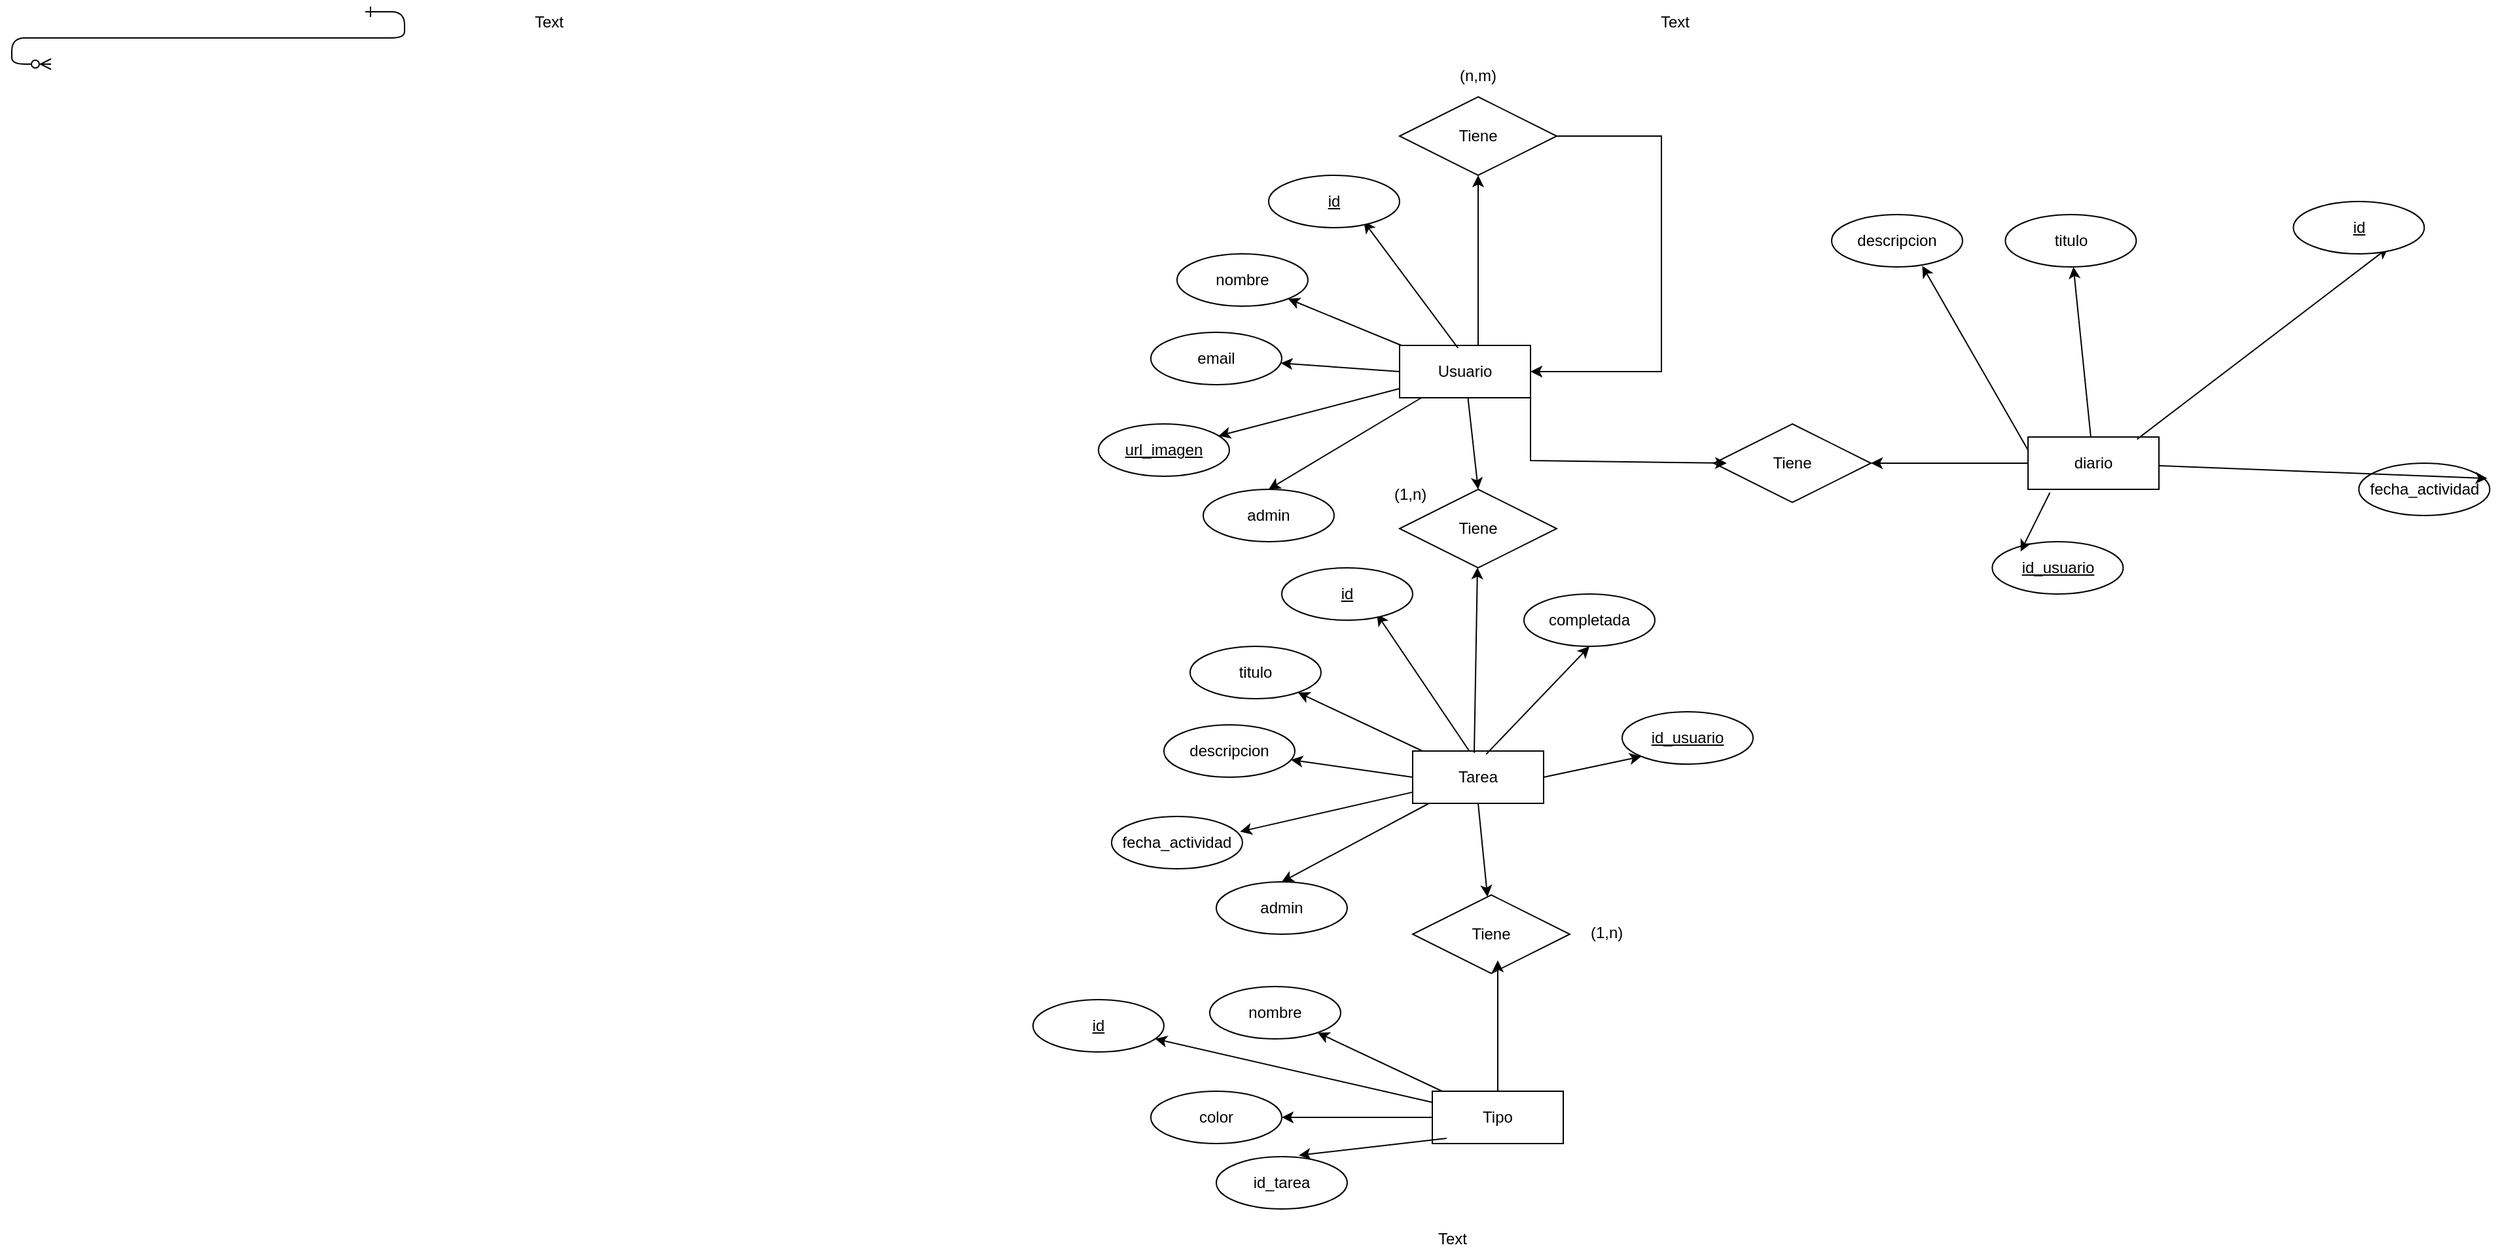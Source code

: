 <mxfile version="26.0.2">
  <diagram id="R2lEEEUBdFMjLlhIrx00" name="Page-1">
    <mxGraphModel dx="1687" dy="918" grid="1" gridSize="10" guides="1" tooltips="1" connect="1" arrows="1" fold="1" page="1" pageScale="1" pageWidth="850" pageHeight="1100" math="0" shadow="0" extFonts="Permanent Marker^https://fonts.googleapis.com/css?family=Permanent+Marker">
      <root>
        <mxCell id="0" />
        <mxCell id="1" parent="0" />
        <mxCell id="C-vyLk0tnHw3VtMMgP7b-12" value="" style="edgeStyle=entityRelationEdgeStyle;endArrow=ERzeroToMany;startArrow=ERone;endFill=1;startFill=0;" parent="1" target="C-vyLk0tnHw3VtMMgP7b-17" edge="1">
          <mxGeometry width="100" height="100" relative="1" as="geometry">
            <mxPoint x="700" y="165" as="sourcePoint" />
            <mxPoint x="460" y="205" as="targetPoint" />
          </mxGeometry>
        </mxCell>
        <mxCell id="lFk9IerQNJr3fiCkYtgy-2" value="Text" style="text;html=1;align=center;verticalAlign=middle;resizable=0;points=[];autosize=1;strokeColor=none;fillColor=none;" vertex="1" parent="1">
          <mxGeometry x="815" y="158" width="50" height="30" as="geometry" />
        </mxCell>
        <mxCell id="lFk9IerQNJr3fiCkYtgy-3" value="Text" style="text;html=1;align=center;verticalAlign=middle;resizable=0;points=[];autosize=1;strokeColor=none;fillColor=none;" vertex="1" parent="1">
          <mxGeometry x="1675" y="158" width="50" height="30" as="geometry" />
        </mxCell>
        <mxCell id="lFk9IerQNJr3fiCkYtgy-4" value="Usuario" style="whiteSpace=wrap;html=1;align=center;" vertex="1" parent="1">
          <mxGeometry x="1490" y="420" width="100" height="40" as="geometry" />
        </mxCell>
        <mxCell id="lFk9IerQNJr3fiCkYtgy-5" value="nombre" style="ellipse;whiteSpace=wrap;html=1;align=center;" vertex="1" parent="1">
          <mxGeometry x="1320" y="350" width="100" height="40" as="geometry" />
        </mxCell>
        <mxCell id="lFk9IerQNJr3fiCkYtgy-6" value="" style="endArrow=classic;html=1;rounded=0;" edge="1" parent="1" source="lFk9IerQNJr3fiCkYtgy-4" target="lFk9IerQNJr3fiCkYtgy-5">
          <mxGeometry width="50" height="50" relative="1" as="geometry">
            <mxPoint x="1540" y="570" as="sourcePoint" />
            <mxPoint x="1590" y="520" as="targetPoint" />
          </mxGeometry>
        </mxCell>
        <mxCell id="lFk9IerQNJr3fiCkYtgy-9" value="" style="endArrow=classic;html=1;rounded=0;entryX=0.5;entryY=0;entryDx=0;entryDy=0;" edge="1" parent="1" source="lFk9IerQNJr3fiCkYtgy-4" target="lFk9IerQNJr3fiCkYtgy-17">
          <mxGeometry width="50" height="50" relative="1" as="geometry">
            <mxPoint x="1480" y="540" as="sourcePoint" />
            <mxPoint x="1540" y="550" as="targetPoint" />
          </mxGeometry>
        </mxCell>
        <mxCell id="lFk9IerQNJr3fiCkYtgy-11" value="" style="endArrow=classic;html=1;rounded=0;exitX=0.446;exitY=0.05;exitDx=0;exitDy=0;entryX=0.726;entryY=0.88;entryDx=0;entryDy=0;exitPerimeter=0;entryPerimeter=0;" edge="1" parent="1" source="lFk9IerQNJr3fiCkYtgy-4" target="lFk9IerQNJr3fiCkYtgy-12">
          <mxGeometry width="50" height="50" relative="1" as="geometry">
            <mxPoint x="1510" y="540" as="sourcePoint" />
            <mxPoint x="1560" y="490" as="targetPoint" />
          </mxGeometry>
        </mxCell>
        <mxCell id="lFk9IerQNJr3fiCkYtgy-12" value="id" style="ellipse;whiteSpace=wrap;html=1;align=center;fontStyle=4;" vertex="1" parent="1">
          <mxGeometry x="1390" y="290" width="100" height="40" as="geometry" />
        </mxCell>
        <mxCell id="lFk9IerQNJr3fiCkYtgy-13" value="url_imagen" style="ellipse;whiteSpace=wrap;html=1;align=center;fontStyle=4;" vertex="1" parent="1">
          <mxGeometry x="1260" y="480" width="100" height="40" as="geometry" />
        </mxCell>
        <mxCell id="lFk9IerQNJr3fiCkYtgy-14" value="" style="endArrow=classic;html=1;rounded=0;" edge="1" parent="1" source="lFk9IerQNJr3fiCkYtgy-4" target="lFk9IerQNJr3fiCkYtgy-13">
          <mxGeometry width="50" height="50" relative="1" as="geometry">
            <mxPoint x="1550" y="470" as="sourcePoint" />
            <mxPoint x="1500" y="600" as="targetPoint" />
          </mxGeometry>
        </mxCell>
        <mxCell id="lFk9IerQNJr3fiCkYtgy-15" value="email" style="ellipse;whiteSpace=wrap;html=1;align=center;" vertex="1" parent="1">
          <mxGeometry x="1300" y="410" width="100" height="40" as="geometry" />
        </mxCell>
        <mxCell id="lFk9IerQNJr3fiCkYtgy-16" value="" style="endArrow=classic;html=1;rounded=0;exitX=0;exitY=0.5;exitDx=0;exitDy=0;" edge="1" parent="1" source="lFk9IerQNJr3fiCkYtgy-4" target="lFk9IerQNJr3fiCkYtgy-15">
          <mxGeometry width="50" height="50" relative="1" as="geometry">
            <mxPoint x="1480" y="440" as="sourcePoint" />
            <mxPoint x="1415" y="394" as="targetPoint" />
          </mxGeometry>
        </mxCell>
        <mxCell id="lFk9IerQNJr3fiCkYtgy-17" value="admin" style="ellipse;whiteSpace=wrap;html=1;align=center;" vertex="1" parent="1">
          <mxGeometry x="1340" y="530" width="100" height="40" as="geometry" />
        </mxCell>
        <mxCell id="lFk9IerQNJr3fiCkYtgy-18" value="Tiene" style="shape=rhombus;perimeter=rhombusPerimeter;whiteSpace=wrap;html=1;align=center;" vertex="1" parent="1">
          <mxGeometry x="1490" y="230" width="120" height="60" as="geometry" />
        </mxCell>
        <mxCell id="lFk9IerQNJr3fiCkYtgy-19" value="(n,m)" style="text;strokeColor=none;fillColor=none;spacingLeft=4;spacingRight=4;overflow=hidden;rotatable=0;points=[[0,0.5],[1,0.5]];portConstraint=eastwest;fontSize=12;whiteSpace=wrap;html=1;" vertex="1" parent="1">
          <mxGeometry x="1530" y="200" width="40" height="30" as="geometry" />
        </mxCell>
        <mxCell id="lFk9IerQNJr3fiCkYtgy-20" value="" style="endArrow=classic;html=1;rounded=0;entryX=0.5;entryY=1;entryDx=0;entryDy=0;" edge="1" parent="1" target="lFk9IerQNJr3fiCkYtgy-18">
          <mxGeometry width="50" height="50" relative="1" as="geometry">
            <mxPoint x="1550" y="420" as="sourcePoint" />
            <mxPoint x="1600" y="370" as="targetPoint" />
          </mxGeometry>
        </mxCell>
        <mxCell id="lFk9IerQNJr3fiCkYtgy-21" value="" style="endArrow=classic;html=1;rounded=0;entryX=1;entryY=0.5;entryDx=0;entryDy=0;" edge="1" parent="1" source="lFk9IerQNJr3fiCkYtgy-18" target="lFk9IerQNJr3fiCkYtgy-4">
          <mxGeometry width="50" height="50" relative="1" as="geometry">
            <mxPoint x="1610" y="310" as="sourcePoint" />
            <mxPoint x="1690" y="450" as="targetPoint" />
            <Array as="points">
              <mxPoint x="1690" y="260" />
              <mxPoint x="1690" y="440" />
            </Array>
          </mxGeometry>
        </mxCell>
        <mxCell id="lFk9IerQNJr3fiCkYtgy-22" value="titulo" style="ellipse;whiteSpace=wrap;html=1;align=center;" vertex="1" parent="1">
          <mxGeometry x="1330" y="650" width="100" height="40" as="geometry" />
        </mxCell>
        <mxCell id="lFk9IerQNJr3fiCkYtgy-23" value="" style="endArrow=classic;html=1;rounded=0;" edge="1" source="lFk9IerQNJr3fiCkYtgy-32" target="lFk9IerQNJr3fiCkYtgy-22" parent="1">
          <mxGeometry width="50" height="50" relative="1" as="geometry">
            <mxPoint x="1550" y="870" as="sourcePoint" />
            <mxPoint x="1600" y="820" as="targetPoint" />
          </mxGeometry>
        </mxCell>
        <mxCell id="lFk9IerQNJr3fiCkYtgy-24" value="" style="endArrow=classic;html=1;rounded=0;entryX=0.5;entryY=0;entryDx=0;entryDy=0;" edge="1" source="lFk9IerQNJr3fiCkYtgy-32" target="lFk9IerQNJr3fiCkYtgy-29" parent="1">
          <mxGeometry width="50" height="50" relative="1" as="geometry">
            <mxPoint x="1490" y="840" as="sourcePoint" />
            <mxPoint x="1550" y="850" as="targetPoint" />
          </mxGeometry>
        </mxCell>
        <mxCell id="lFk9IerQNJr3fiCkYtgy-25" value="" style="endArrow=classic;html=1;rounded=0;exitX=0.446;exitY=0.05;exitDx=0;exitDy=0;entryX=0.726;entryY=0.88;entryDx=0;entryDy=0;exitPerimeter=0;entryPerimeter=0;" edge="1" source="lFk9IerQNJr3fiCkYtgy-32" target="lFk9IerQNJr3fiCkYtgy-31" parent="1">
          <mxGeometry width="50" height="50" relative="1" as="geometry">
            <mxPoint x="1520" y="840" as="sourcePoint" />
            <mxPoint x="1570" y="790" as="targetPoint" />
          </mxGeometry>
        </mxCell>
        <mxCell id="lFk9IerQNJr3fiCkYtgy-26" value="" style="endArrow=classic;html=1;rounded=0;entryX=0.982;entryY=0.29;entryDx=0;entryDy=0;entryPerimeter=0;" edge="1" source="lFk9IerQNJr3fiCkYtgy-32" target="lFk9IerQNJr3fiCkYtgy-34" parent="1">
          <mxGeometry width="50" height="50" relative="1" as="geometry">
            <mxPoint x="1560" y="770" as="sourcePoint" />
            <mxPoint x="1363.994" y="790.496" as="targetPoint" />
          </mxGeometry>
        </mxCell>
        <mxCell id="lFk9IerQNJr3fiCkYtgy-27" value="descripcion" style="ellipse;whiteSpace=wrap;html=1;align=center;" vertex="1" parent="1">
          <mxGeometry x="1310" y="710" width="100" height="40" as="geometry" />
        </mxCell>
        <mxCell id="lFk9IerQNJr3fiCkYtgy-28" value="" style="endArrow=classic;html=1;rounded=0;exitX=0;exitY=0.5;exitDx=0;exitDy=0;" edge="1" source="lFk9IerQNJr3fiCkYtgy-32" target="lFk9IerQNJr3fiCkYtgy-27" parent="1">
          <mxGeometry width="50" height="50" relative="1" as="geometry">
            <mxPoint x="1490" y="740" as="sourcePoint" />
            <mxPoint x="1425" y="694" as="targetPoint" />
          </mxGeometry>
        </mxCell>
        <mxCell id="lFk9IerQNJr3fiCkYtgy-29" value="admin" style="ellipse;whiteSpace=wrap;html=1;align=center;" vertex="1" parent="1">
          <mxGeometry x="1350" y="830" width="100" height="40" as="geometry" />
        </mxCell>
        <mxCell id="lFk9IerQNJr3fiCkYtgy-31" value="id" style="ellipse;whiteSpace=wrap;html=1;align=center;fontStyle=4;" vertex="1" parent="1">
          <mxGeometry x="1400" y="590" width="100" height="40" as="geometry" />
        </mxCell>
        <mxCell id="lFk9IerQNJr3fiCkYtgy-32" value="Tarea" style="whiteSpace=wrap;html=1;align=center;" vertex="1" parent="1">
          <mxGeometry x="1500" y="730" width="100" height="40" as="geometry" />
        </mxCell>
        <mxCell id="lFk9IerQNJr3fiCkYtgy-34" value="fecha_actividad" style="ellipse;whiteSpace=wrap;html=1;align=center;" vertex="1" parent="1">
          <mxGeometry x="1270" y="780" width="100" height="40" as="geometry" />
        </mxCell>
        <mxCell id="lFk9IerQNJr3fiCkYtgy-35" value="completada" style="ellipse;whiteSpace=wrap;html=1;align=center;" vertex="1" parent="1">
          <mxGeometry x="1585" y="610" width="100" height="40" as="geometry" />
        </mxCell>
        <mxCell id="lFk9IerQNJr3fiCkYtgy-36" value="" style="endArrow=classic;html=1;rounded=0;entryX=0.5;entryY=1;entryDx=0;entryDy=0;exitX=0.562;exitY=0.06;exitDx=0;exitDy=0;exitPerimeter=0;" edge="1" parent="1" source="lFk9IerQNJr3fiCkYtgy-32" target="lFk9IerQNJr3fiCkYtgy-35">
          <mxGeometry width="50" height="50" relative="1" as="geometry">
            <mxPoint x="1523" y="780" as="sourcePoint" />
            <mxPoint x="1410" y="840" as="targetPoint" />
          </mxGeometry>
        </mxCell>
        <mxCell id="lFk9IerQNJr3fiCkYtgy-39" value="Text" style="text;html=1;align=center;verticalAlign=middle;resizable=0;points=[];autosize=1;strokeColor=none;fillColor=none;" vertex="1" parent="1">
          <mxGeometry x="1505" y="1088" width="50" height="30" as="geometry" />
        </mxCell>
        <mxCell id="lFk9IerQNJr3fiCkYtgy-40" value="Tiene" style="shape=rhombus;perimeter=rhombusPerimeter;whiteSpace=wrap;html=1;align=center;" vertex="1" parent="1">
          <mxGeometry x="1490" y="530" width="120" height="60" as="geometry" />
        </mxCell>
        <mxCell id="lFk9IerQNJr3fiCkYtgy-41" value="" style="endArrow=classic;html=1;rounded=0;exitX=0.47;exitY=0.035;exitDx=0;exitDy=0;exitPerimeter=0;" edge="1" parent="1" source="lFk9IerQNJr3fiCkYtgy-32" target="lFk9IerQNJr3fiCkYtgy-40">
          <mxGeometry width="50" height="50" relative="1" as="geometry">
            <mxPoint x="1555" y="730" as="sourcePoint" />
            <mxPoint x="1555" y="600" as="targetPoint" />
          </mxGeometry>
        </mxCell>
        <mxCell id="lFk9IerQNJr3fiCkYtgy-42" value="" style="endArrow=classic;html=1;rounded=0;entryX=0.5;entryY=0;entryDx=0;entryDy=0;" edge="1" parent="1" source="lFk9IerQNJr3fiCkYtgy-4" target="lFk9IerQNJr3fiCkYtgy-40">
          <mxGeometry width="50" height="50" relative="1" as="geometry">
            <mxPoint x="1560" y="430" as="sourcePoint" />
            <mxPoint x="1560" y="300" as="targetPoint" />
          </mxGeometry>
        </mxCell>
        <mxCell id="lFk9IerQNJr3fiCkYtgy-43" value="Tiene" style="shape=rhombus;perimeter=rhombusPerimeter;whiteSpace=wrap;html=1;align=center;" vertex="1" parent="1">
          <mxGeometry x="1500" y="840" width="120" height="60" as="geometry" />
        </mxCell>
        <mxCell id="lFk9IerQNJr3fiCkYtgy-44" value="(1,n)" style="text;strokeColor=none;fillColor=none;spacingLeft=4;spacingRight=4;overflow=hidden;rotatable=0;points=[[0,0.5],[1,0.5]];portConstraint=eastwest;fontSize=12;whiteSpace=wrap;html=1;" vertex="1" parent="1">
          <mxGeometry x="1480" y="520" width="40" height="30" as="geometry" />
        </mxCell>
        <mxCell id="lFk9IerQNJr3fiCkYtgy-45" value="" style="endArrow=classic;html=1;rounded=0;exitX=0.5;exitY=1;exitDx=0;exitDy=0;" edge="1" parent="1" source="lFk9IerQNJr3fiCkYtgy-32" target="lFk9IerQNJr3fiCkYtgy-43">
          <mxGeometry width="50" height="50" relative="1" as="geometry">
            <mxPoint x="1557" y="741" as="sourcePoint" />
            <mxPoint x="1559" y="600" as="targetPoint" />
          </mxGeometry>
        </mxCell>
        <mxCell id="lFk9IerQNJr3fiCkYtgy-48" value="Tipo" style="whiteSpace=wrap;html=1;align=center;" vertex="1" parent="1">
          <mxGeometry x="1515" y="990" width="100" height="40" as="geometry" />
        </mxCell>
        <mxCell id="lFk9IerQNJr3fiCkYtgy-49" value="" style="endArrow=classic;html=1;rounded=0;exitX=0;exitY=0.5;exitDx=0;exitDy=0;" edge="1" source="lFk9IerQNJr3fiCkYtgy-48" target="lFk9IerQNJr3fiCkYtgy-50" parent="1">
          <mxGeometry width="50" height="50" relative="1" as="geometry">
            <mxPoint x="1505" y="1000" as="sourcePoint" />
            <mxPoint x="1440" y="954" as="targetPoint" />
          </mxGeometry>
        </mxCell>
        <mxCell id="lFk9IerQNJr3fiCkYtgy-50" value="color" style="ellipse;whiteSpace=wrap;html=1;align=center;" vertex="1" parent="1">
          <mxGeometry x="1300" y="990" width="100" height="40" as="geometry" />
        </mxCell>
        <mxCell id="lFk9IerQNJr3fiCkYtgy-51" value="nombre" style="ellipse;whiteSpace=wrap;html=1;align=center;" vertex="1" parent="1">
          <mxGeometry x="1345" y="910" width="100" height="40" as="geometry" />
        </mxCell>
        <mxCell id="lFk9IerQNJr3fiCkYtgy-52" value="" style="endArrow=classic;html=1;rounded=0;" edge="1" source="lFk9IerQNJr3fiCkYtgy-48" target="lFk9IerQNJr3fiCkYtgy-51" parent="1">
          <mxGeometry width="50" height="50" relative="1" as="geometry">
            <mxPoint x="1565" y="1130" as="sourcePoint" />
            <mxPoint x="1615" y="1080" as="targetPoint" />
          </mxGeometry>
        </mxCell>
        <mxCell id="lFk9IerQNJr3fiCkYtgy-53" value="id" style="ellipse;whiteSpace=wrap;html=1;align=center;fontStyle=4;" vertex="1" parent="1">
          <mxGeometry x="1210" y="920" width="100" height="40" as="geometry" />
        </mxCell>
        <mxCell id="lFk9IerQNJr3fiCkYtgy-54" value="" style="endArrow=classic;html=1;rounded=0;" edge="1" parent="1" source="lFk9IerQNJr3fiCkYtgy-48" target="lFk9IerQNJr3fiCkYtgy-53">
          <mxGeometry width="50" height="50" relative="1" as="geometry">
            <mxPoint x="1533" y="1000" as="sourcePoint" />
            <mxPoint x="1437" y="955" as="targetPoint" />
          </mxGeometry>
        </mxCell>
        <mxCell id="lFk9IerQNJr3fiCkYtgy-55" value="id_tarea" style="ellipse;whiteSpace=wrap;html=1;align=center;" vertex="1" parent="1">
          <mxGeometry x="1350" y="1040" width="100" height="40" as="geometry" />
        </mxCell>
        <mxCell id="lFk9IerQNJr3fiCkYtgy-56" value="" style="endArrow=classic;html=1;rounded=0;exitX=0.11;exitY=0.9;exitDx=0;exitDy=0;entryX=0.63;entryY=-0.025;entryDx=0;entryDy=0;entryPerimeter=0;exitPerimeter=0;" edge="1" parent="1" source="lFk9IerQNJr3fiCkYtgy-48" target="lFk9IerQNJr3fiCkYtgy-55">
          <mxGeometry width="50" height="50" relative="1" as="geometry">
            <mxPoint x="1525" y="1020" as="sourcePoint" />
            <mxPoint x="1410" y="1020" as="targetPoint" />
          </mxGeometry>
        </mxCell>
        <mxCell id="lFk9IerQNJr3fiCkYtgy-57" value="" style="endArrow=classic;html=1;rounded=0;" edge="1" parent="1" source="lFk9IerQNJr3fiCkYtgy-48">
          <mxGeometry width="50" height="50" relative="1" as="geometry">
            <mxPoint x="1557" y="741" as="sourcePoint" />
            <mxPoint x="1565" y="890" as="targetPoint" />
          </mxGeometry>
        </mxCell>
        <mxCell id="lFk9IerQNJr3fiCkYtgy-58" value="(1,n)" style="text;strokeColor=none;fillColor=none;spacingLeft=4;spacingRight=4;overflow=hidden;rotatable=0;points=[[0,0.5],[1,0.5]];portConstraint=eastwest;fontSize=12;whiteSpace=wrap;html=1;" vertex="1" parent="1">
          <mxGeometry x="1630" y="855" width="40" height="30" as="geometry" />
        </mxCell>
        <mxCell id="lFk9IerQNJr3fiCkYtgy-60" value="diario" style="whiteSpace=wrap;html=1;align=center;" vertex="1" parent="1">
          <mxGeometry x="1970" y="490" width="100" height="40" as="geometry" />
        </mxCell>
        <mxCell id="lFk9IerQNJr3fiCkYtgy-62" value="fecha_actividad" style="ellipse;whiteSpace=wrap;html=1;align=center;" vertex="1" parent="1">
          <mxGeometry x="2222.68" y="510" width="100" height="40" as="geometry" />
        </mxCell>
        <mxCell id="lFk9IerQNJr3fiCkYtgy-63" value="" style="endArrow=classic;html=1;rounded=0;entryX=0.982;entryY=0.29;entryDx=0;entryDy=0;entryPerimeter=0;" edge="1" source="lFk9IerQNJr3fiCkYtgy-60" target="lFk9IerQNJr3fiCkYtgy-62" parent="1">
          <mxGeometry width="50" height="50" relative="1" as="geometry">
            <mxPoint x="2052.68" y="490" as="sourcePoint" />
            <mxPoint x="1856.674" y="510.496" as="targetPoint" />
          </mxGeometry>
        </mxCell>
        <mxCell id="lFk9IerQNJr3fiCkYtgy-65" value="descripcion" style="ellipse;whiteSpace=wrap;html=1;align=center;" vertex="1" parent="1">
          <mxGeometry x="1820" y="320" width="100" height="40" as="geometry" />
        </mxCell>
        <mxCell id="lFk9IerQNJr3fiCkYtgy-66" value="titulo" style="ellipse;whiteSpace=wrap;html=1;align=center;" vertex="1" parent="1">
          <mxGeometry x="1952.68" y="320" width="100" height="40" as="geometry" />
        </mxCell>
        <mxCell id="lFk9IerQNJr3fiCkYtgy-67" value="" style="endArrow=classic;html=1;rounded=0;" edge="1" source="lFk9IerQNJr3fiCkYtgy-60" target="lFk9IerQNJr3fiCkYtgy-66" parent="1">
          <mxGeometry width="50" height="50" relative="1" as="geometry">
            <mxPoint x="2042.68" y="590" as="sourcePoint" />
            <mxPoint x="2092.68" y="540" as="targetPoint" />
          </mxGeometry>
        </mxCell>
        <mxCell id="lFk9IerQNJr3fiCkYtgy-68" value="" style="endArrow=classic;html=1;rounded=0;exitX=0.833;exitY=0.042;exitDx=0;exitDy=0;entryX=0.726;entryY=0.88;entryDx=0;entryDy=0;exitPerimeter=0;entryPerimeter=0;" edge="1" source="lFk9IerQNJr3fiCkYtgy-60" target="lFk9IerQNJr3fiCkYtgy-69" parent="1">
          <mxGeometry width="50" height="50" relative="1" as="geometry">
            <mxPoint x="2012.68" y="560" as="sourcePoint" />
            <mxPoint x="2062.68" y="510" as="targetPoint" />
          </mxGeometry>
        </mxCell>
        <mxCell id="lFk9IerQNJr3fiCkYtgy-69" value="id" style="ellipse;whiteSpace=wrap;html=1;align=center;fontStyle=4;" vertex="1" parent="1">
          <mxGeometry x="2172.68" y="310" width="100" height="40" as="geometry" />
        </mxCell>
        <mxCell id="lFk9IerQNJr3fiCkYtgy-70" value="" style="endArrow=classic;html=1;rounded=0;exitX=0;exitY=0.25;exitDx=0;exitDy=0;entryX=0.692;entryY=0.979;entryDx=0;entryDy=0;entryPerimeter=0;" edge="1" parent="1" source="lFk9IerQNJr3fiCkYtgy-60" target="lFk9IerQNJr3fiCkYtgy-65">
          <mxGeometry width="50" height="50" relative="1" as="geometry">
            <mxPoint x="2010.68" y="460" as="sourcePoint" />
            <mxPoint x="1889.999" y="348.762" as="targetPoint" />
          </mxGeometry>
        </mxCell>
        <mxCell id="lFk9IerQNJr3fiCkYtgy-71" value="id_usuario" style="ellipse;whiteSpace=wrap;html=1;align=center;fontStyle=4;" vertex="1" parent="1">
          <mxGeometry x="1660" y="700" width="100" height="40" as="geometry" />
        </mxCell>
        <mxCell id="lFk9IerQNJr3fiCkYtgy-72" value="" style="endArrow=classic;html=1;rounded=0;entryX=0;entryY=1;entryDx=0;entryDy=0;exitX=1;exitY=0.5;exitDx=0;exitDy=0;" edge="1" parent="1" source="lFk9IerQNJr3fiCkYtgy-32" target="lFk9IerQNJr3fiCkYtgy-71">
          <mxGeometry width="50" height="50" relative="1" as="geometry">
            <mxPoint x="1555" y="742" as="sourcePoint" />
            <mxPoint x="1483" y="635" as="targetPoint" />
          </mxGeometry>
        </mxCell>
        <mxCell id="lFk9IerQNJr3fiCkYtgy-73" value="id_usuario" style="ellipse;whiteSpace=wrap;html=1;align=center;fontStyle=4;" vertex="1" parent="1">
          <mxGeometry x="1942.68" y="570" width="100" height="40" as="geometry" />
        </mxCell>
        <mxCell id="lFk9IerQNJr3fiCkYtgy-74" value="" style="endArrow=classic;html=1;rounded=0;entryX=0.217;entryY=0.188;entryDx=0;entryDy=0;entryPerimeter=0;exitX=0.167;exitY=1.063;exitDx=0;exitDy=0;exitPerimeter=0;" edge="1" parent="1" source="lFk9IerQNJr3fiCkYtgy-60" target="lFk9IerQNJr3fiCkYtgy-73">
          <mxGeometry width="50" height="50" relative="1" as="geometry">
            <mxPoint x="2002.68" y="491" as="sourcePoint" />
            <mxPoint x="1870.68" y="522" as="targetPoint" />
          </mxGeometry>
        </mxCell>
        <mxCell id="lFk9IerQNJr3fiCkYtgy-75" value="Tiene" style="shape=rhombus;perimeter=rhombusPerimeter;whiteSpace=wrap;html=1;align=center;" vertex="1" parent="1">
          <mxGeometry x="1730" y="480" width="120" height="60" as="geometry" />
        </mxCell>
        <mxCell id="lFk9IerQNJr3fiCkYtgy-76" value="" style="endArrow=classic;html=1;rounded=0;exitX=1;exitY=1;exitDx=0;exitDy=0;" edge="1" parent="1" source="lFk9IerQNJr3fiCkYtgy-4">
          <mxGeometry width="50" height="50" relative="1" as="geometry">
            <mxPoint x="1552" y="470" as="sourcePoint" />
            <mxPoint x="1740" y="510" as="targetPoint" />
            <Array as="points">
              <mxPoint x="1590" y="508" />
            </Array>
          </mxGeometry>
        </mxCell>
        <mxCell id="lFk9IerQNJr3fiCkYtgy-77" value="" style="endArrow=classic;html=1;rounded=0;entryX=1;entryY=0.5;entryDx=0;entryDy=0;" edge="1" parent="1" source="lFk9IerQNJr3fiCkYtgy-60" target="lFk9IerQNJr3fiCkYtgy-75">
          <mxGeometry width="50" height="50" relative="1" as="geometry">
            <mxPoint x="1552" y="470" as="sourcePoint" />
            <mxPoint x="1560" y="540" as="targetPoint" />
          </mxGeometry>
        </mxCell>
      </root>
    </mxGraphModel>
  </diagram>
</mxfile>
